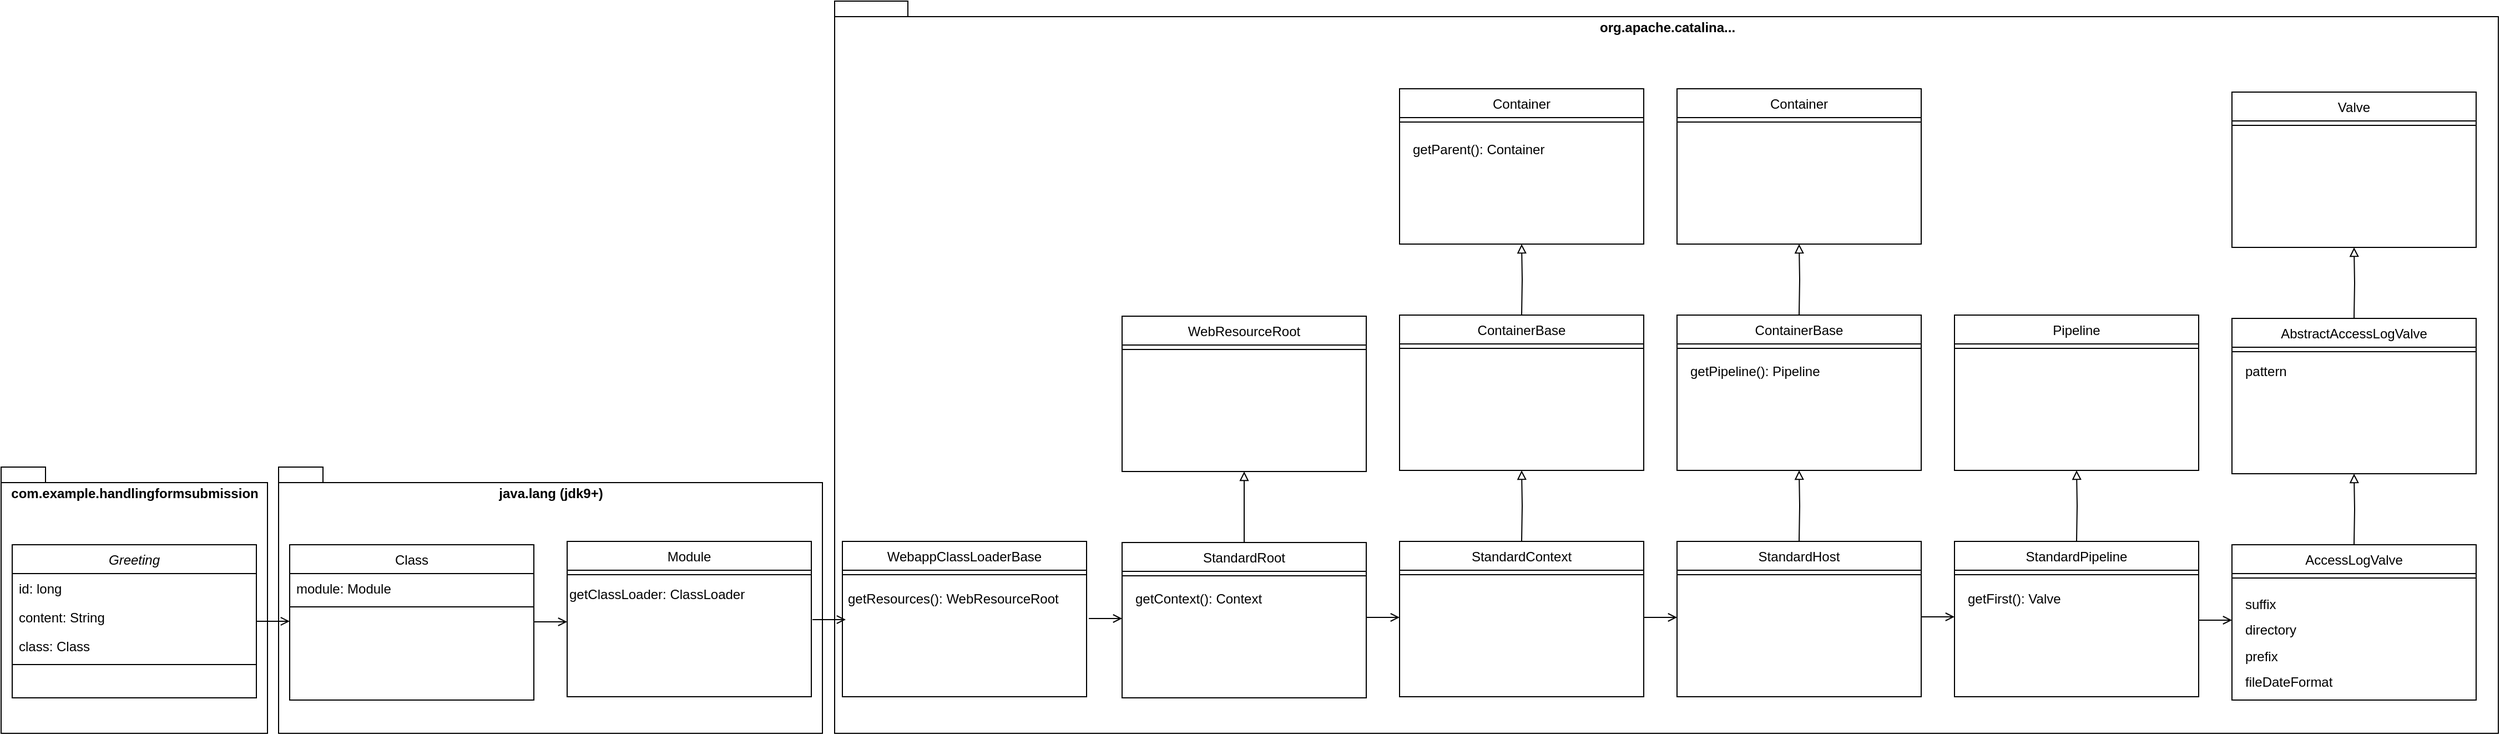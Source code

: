 <mxfile version="17.4.1" type="device"><diagram id="C5RBs43oDa-KdzZeNtuy" name="Page-1"><mxGraphModel dx="1422" dy="1921" grid="1" gridSize="10" guides="1" tooltips="1" connect="1" arrows="1" fold="1" page="1" pageScale="1" pageWidth="827" pageHeight="1169" math="0" shadow="0"><root><mxCell id="WIyWlLk6GJQsqaUBKTNV-0"/><mxCell id="WIyWlLk6GJQsqaUBKTNV-1" parent="WIyWlLk6GJQsqaUBKTNV-0"/><mxCell id="DzU3rThj1WolmO6kfmSD-20" value="&lt;span style=&quot;background-color: rgb(255 , 255 , 255)&quot;&gt;org.apache.catalina...&lt;/span&gt;" style="shape=folder;fontStyle=1;spacingTop=10;tabWidth=40;tabHeight=14;tabPosition=left;html=1;verticalAlign=top;" vertex="1" parent="WIyWlLk6GJQsqaUBKTNV-1"><mxGeometry x="811" y="-370" width="1499" height="660" as="geometry"/></mxCell><mxCell id="DzU3rThj1WolmO6kfmSD-19" value="java.lang (jdk9+)" style="shape=folder;fontStyle=1;spacingTop=10;tabWidth=40;tabHeight=14;tabPosition=left;html=1;verticalAlign=top;" vertex="1" parent="WIyWlLk6GJQsqaUBKTNV-1"><mxGeometry x="310" y="50" width="490" height="240" as="geometry"/></mxCell><mxCell id="DzU3rThj1WolmO6kfmSD-18" value="com.example.handlingformsubmission" style="shape=folder;fontStyle=1;spacingTop=10;tabWidth=40;tabHeight=14;tabPosition=left;html=1;verticalAlign=top;" vertex="1" parent="WIyWlLk6GJQsqaUBKTNV-1"><mxGeometry x="60" y="50" width="240" height="240" as="geometry"/></mxCell><mxCell id="zkfFHV4jXpPFQw0GAbJ--0" value="Greeting" style="swimlane;fontStyle=2;align=center;verticalAlign=top;childLayout=stackLayout;horizontal=1;startSize=26;horizontalStack=0;resizeParent=1;resizeLast=0;collapsible=1;marginBottom=0;rounded=0;shadow=0;strokeWidth=1;" parent="WIyWlLk6GJQsqaUBKTNV-1" vertex="1"><mxGeometry x="70" y="120" width="220" height="138" as="geometry"><mxRectangle x="230" y="140" width="160" height="26" as="alternateBounds"/></mxGeometry></mxCell><mxCell id="zkfFHV4jXpPFQw0GAbJ--1" value="id: long" style="text;align=left;verticalAlign=top;spacingLeft=4;spacingRight=4;overflow=hidden;rotatable=0;points=[[0,0.5],[1,0.5]];portConstraint=eastwest;" parent="zkfFHV4jXpPFQw0GAbJ--0" vertex="1"><mxGeometry y="26" width="220" height="26" as="geometry"/></mxCell><mxCell id="zkfFHV4jXpPFQw0GAbJ--2" value="content: String" style="text;align=left;verticalAlign=top;spacingLeft=4;spacingRight=4;overflow=hidden;rotatable=0;points=[[0,0.5],[1,0.5]];portConstraint=eastwest;rounded=0;shadow=0;html=0;" parent="zkfFHV4jXpPFQw0GAbJ--0" vertex="1"><mxGeometry y="52" width="220" height="26" as="geometry"/></mxCell><mxCell id="zkfFHV4jXpPFQw0GAbJ--3" value="class: Class" style="text;align=left;verticalAlign=top;spacingLeft=4;spacingRight=4;overflow=hidden;rotatable=0;points=[[0,0.5],[1,0.5]];portConstraint=eastwest;rounded=0;shadow=0;html=0;" parent="zkfFHV4jXpPFQw0GAbJ--0" vertex="1"><mxGeometry y="78" width="220" height="26" as="geometry"/></mxCell><mxCell id="zkfFHV4jXpPFQw0GAbJ--4" value="" style="line;html=1;strokeWidth=1;align=left;verticalAlign=middle;spacingTop=-1;spacingLeft=3;spacingRight=3;rotatable=0;labelPosition=right;points=[];portConstraint=eastwest;" parent="zkfFHV4jXpPFQw0GAbJ--0" vertex="1"><mxGeometry y="104" width="220" height="8" as="geometry"/></mxCell><mxCell id="zkfFHV4jXpPFQw0GAbJ--17" value="Class" style="swimlane;fontStyle=0;align=center;verticalAlign=top;childLayout=stackLayout;horizontal=1;startSize=26;horizontalStack=0;resizeParent=1;resizeLast=0;collapsible=1;marginBottom=0;rounded=0;shadow=0;strokeWidth=1;" parent="WIyWlLk6GJQsqaUBKTNV-1" vertex="1"><mxGeometry x="320" y="120" width="220" height="140" as="geometry"><mxRectangle x="550" y="140" width="160" height="26" as="alternateBounds"/></mxGeometry></mxCell><mxCell id="zkfFHV4jXpPFQw0GAbJ--18" value="module: Module" style="text;align=left;verticalAlign=top;spacingLeft=4;spacingRight=4;overflow=hidden;rotatable=0;points=[[0,0.5],[1,0.5]];portConstraint=eastwest;" parent="zkfFHV4jXpPFQw0GAbJ--17" vertex="1"><mxGeometry y="26" width="220" height="26" as="geometry"/></mxCell><mxCell id="zkfFHV4jXpPFQw0GAbJ--23" value="" style="line;html=1;strokeWidth=1;align=left;verticalAlign=middle;spacingTop=-1;spacingLeft=3;spacingRight=3;rotatable=0;labelPosition=right;points=[];portConstraint=eastwest;" parent="zkfFHV4jXpPFQw0GAbJ--17" vertex="1"><mxGeometry y="52" width="220" height="8" as="geometry"/></mxCell><mxCell id="zkfFHV4jXpPFQw0GAbJ--26" value="" style="endArrow=open;shadow=0;strokeWidth=1;rounded=0;endFill=1;edgeStyle=elbowEdgeStyle;elbow=vertical;" parent="WIyWlLk6GJQsqaUBKTNV-1" source="zkfFHV4jXpPFQw0GAbJ--0" target="zkfFHV4jXpPFQw0GAbJ--17" edge="1"><mxGeometry x="0.5" y="41" relative="1" as="geometry"><mxPoint x="380" y="192" as="sourcePoint"/><mxPoint x="540" y="192" as="targetPoint"/><mxPoint x="-40" y="32" as="offset"/></mxGeometry></mxCell><mxCell id="DzU3rThj1WolmO6kfmSD-3" value="Module" style="swimlane;fontStyle=0;align=center;verticalAlign=top;childLayout=stackLayout;horizontal=1;startSize=26;horizontalStack=0;resizeParent=1;resizeLast=0;collapsible=1;marginBottom=0;rounded=0;shadow=0;strokeWidth=1;" vertex="1" parent="WIyWlLk6GJQsqaUBKTNV-1"><mxGeometry x="570" y="117" width="220" height="140" as="geometry"><mxRectangle x="550" y="140" width="160" height="26" as="alternateBounds"/></mxGeometry></mxCell><mxCell id="DzU3rThj1WolmO6kfmSD-5" value="" style="line;html=1;strokeWidth=1;align=left;verticalAlign=middle;spacingTop=-1;spacingLeft=3;spacingRight=3;rotatable=0;labelPosition=right;points=[];portConstraint=eastwest;" vertex="1" parent="DzU3rThj1WolmO6kfmSD-3"><mxGeometry y="26" width="220" height="8" as="geometry"/></mxCell><mxCell id="DzU3rThj1WolmO6kfmSD-8" value="getClassLoader: ClassLoader" style="text;whiteSpace=wrap;html=1;" vertex="1" parent="DzU3rThj1WolmO6kfmSD-3"><mxGeometry y="34" width="220" height="30" as="geometry"/></mxCell><mxCell id="DzU3rThj1WolmO6kfmSD-12" value="WebappClassLoaderBase" style="swimlane;fontStyle=0;align=center;verticalAlign=top;childLayout=stackLayout;horizontal=1;startSize=26;horizontalStack=0;resizeParent=1;resizeLast=0;collapsible=1;marginBottom=0;rounded=0;shadow=0;strokeWidth=1;" vertex="1" parent="WIyWlLk6GJQsqaUBKTNV-1"><mxGeometry x="818" y="117" width="220" height="140" as="geometry"><mxRectangle x="550" y="140" width="160" height="26" as="alternateBounds"/></mxGeometry></mxCell><mxCell id="DzU3rThj1WolmO6kfmSD-13" value="" style="line;html=1;strokeWidth=1;align=left;verticalAlign=middle;spacingTop=-1;spacingLeft=3;spacingRight=3;rotatable=0;labelPosition=right;points=[];portConstraint=eastwest;" vertex="1" parent="DzU3rThj1WolmO6kfmSD-12"><mxGeometry y="26" width="220" height="8" as="geometry"/></mxCell><mxCell id="DzU3rThj1WolmO6kfmSD-15" value="" style="endArrow=open;shadow=0;strokeWidth=1;rounded=0;endFill=1;edgeStyle=elbowEdgeStyle;elbow=vertical;" edge="1" parent="WIyWlLk6GJQsqaUBKTNV-1"><mxGeometry x="0.5" y="41" relative="1" as="geometry"><mxPoint x="540" y="189.5" as="sourcePoint"/><mxPoint x="570" y="189.5" as="targetPoint"/><mxPoint x="-40" y="32" as="offset"/></mxGeometry></mxCell><mxCell id="DzU3rThj1WolmO6kfmSD-16" value="" style="endArrow=open;shadow=0;strokeWidth=1;rounded=0;endFill=1;edgeStyle=elbowEdgeStyle;elbow=vertical;" edge="1" parent="WIyWlLk6GJQsqaUBKTNV-1"><mxGeometry x="0.5" y="41" relative="1" as="geometry"><mxPoint x="791" y="187.5" as="sourcePoint"/><mxPoint x="821" y="187.5" as="targetPoint"/><mxPoint x="-40" y="32" as="offset"/></mxGeometry></mxCell><mxCell id="DzU3rThj1WolmO6kfmSD-21" value="getResources(): WebResourceRoot" style="text;whiteSpace=wrap;html=1;" vertex="1" parent="WIyWlLk6GJQsqaUBKTNV-1"><mxGeometry x="821" y="155" width="220" height="30" as="geometry"/></mxCell><mxCell id="DzU3rThj1WolmO6kfmSD-22" value="WebResourceRoot" style="swimlane;fontStyle=0;align=center;verticalAlign=top;childLayout=stackLayout;horizontal=1;startSize=26;horizontalStack=0;resizeParent=1;resizeLast=0;collapsible=1;marginBottom=0;rounded=0;shadow=0;strokeWidth=1;" vertex="1" parent="WIyWlLk6GJQsqaUBKTNV-1"><mxGeometry x="1070" y="-86" width="220" height="140" as="geometry"><mxRectangle x="550" y="140" width="160" height="26" as="alternateBounds"/></mxGeometry></mxCell><mxCell id="DzU3rThj1WolmO6kfmSD-23" value="" style="line;html=1;strokeWidth=1;align=left;verticalAlign=middle;spacingTop=-1;spacingLeft=3;spacingRight=3;rotatable=0;labelPosition=right;points=[];portConstraint=eastwest;" vertex="1" parent="DzU3rThj1WolmO6kfmSD-22"><mxGeometry y="26" width="220" height="8" as="geometry"/></mxCell><mxCell id="DzU3rThj1WolmO6kfmSD-24" style="edgeStyle=orthogonalEdgeStyle;rounded=0;orthogonalLoop=1;jettySize=auto;html=1;entryX=0.5;entryY=1;entryDx=0;entryDy=0;endArrow=block;endFill=0;" edge="1" parent="WIyWlLk6GJQsqaUBKTNV-1" source="DzU3rThj1WolmO6kfmSD-25" target="DzU3rThj1WolmO6kfmSD-22"><mxGeometry relative="1" as="geometry"/></mxCell><mxCell id="DzU3rThj1WolmO6kfmSD-25" value="StandardRoot" style="swimlane;fontStyle=0;align=center;verticalAlign=top;childLayout=stackLayout;horizontal=1;startSize=26;horizontalStack=0;resizeParent=1;resizeLast=0;collapsible=1;marginBottom=0;rounded=0;shadow=0;strokeWidth=1;" vertex="1" parent="WIyWlLk6GJQsqaUBKTNV-1"><mxGeometry x="1070" y="118" width="220" height="140" as="geometry"><mxRectangle x="550" y="140" width="160" height="26" as="alternateBounds"/></mxGeometry></mxCell><mxCell id="DzU3rThj1WolmO6kfmSD-26" value="" style="line;html=1;strokeWidth=1;align=left;verticalAlign=middle;spacingTop=-1;spacingLeft=3;spacingRight=3;rotatable=0;labelPosition=right;points=[];portConstraint=eastwest;" vertex="1" parent="DzU3rThj1WolmO6kfmSD-25"><mxGeometry y="26" width="220" height="8" as="geometry"/></mxCell><mxCell id="DzU3rThj1WolmO6kfmSD-27" value="" style="endArrow=open;shadow=0;strokeWidth=1;rounded=0;endFill=1;edgeStyle=elbowEdgeStyle;elbow=vertical;" edge="1" parent="WIyWlLk6GJQsqaUBKTNV-1"><mxGeometry x="0.5" y="41" relative="1" as="geometry"><mxPoint x="1040" y="186.5" as="sourcePoint"/><mxPoint x="1070" y="186.5" as="targetPoint"/><mxPoint x="-40" y="32" as="offset"/></mxGeometry></mxCell><mxCell id="DzU3rThj1WolmO6kfmSD-28" value="getContext(): Context" style="text;whiteSpace=wrap;html=1;" vertex="1" parent="WIyWlLk6GJQsqaUBKTNV-1"><mxGeometry x="1080" y="155" width="140" height="30" as="geometry"/></mxCell><mxCell id="DzU3rThj1WolmO6kfmSD-29" value="StandardContext" style="swimlane;fontStyle=0;align=center;verticalAlign=top;childLayout=stackLayout;horizontal=1;startSize=26;horizontalStack=0;resizeParent=1;resizeLast=0;collapsible=1;marginBottom=0;rounded=0;shadow=0;strokeWidth=1;" vertex="1" parent="WIyWlLk6GJQsqaUBKTNV-1"><mxGeometry x="1320" y="117" width="220" height="140" as="geometry"><mxRectangle x="550" y="140" width="160" height="26" as="alternateBounds"/></mxGeometry></mxCell><mxCell id="DzU3rThj1WolmO6kfmSD-30" value="" style="line;html=1;strokeWidth=1;align=left;verticalAlign=middle;spacingTop=-1;spacingLeft=3;spacingRight=3;rotatable=0;labelPosition=right;points=[];portConstraint=eastwest;" vertex="1" parent="DzU3rThj1WolmO6kfmSD-29"><mxGeometry y="26" width="220" height="8" as="geometry"/></mxCell><mxCell id="DzU3rThj1WolmO6kfmSD-31" value="" style="endArrow=open;shadow=0;strokeWidth=1;rounded=0;endFill=1;edgeStyle=elbowEdgeStyle;elbow=vertical;" edge="1" parent="WIyWlLk6GJQsqaUBKTNV-1"><mxGeometry x="0.5" y="41" relative="1" as="geometry"><mxPoint x="1290" y="185.5" as="sourcePoint"/><mxPoint x="1320" y="185.5" as="targetPoint"/><mxPoint x="-40" y="32" as="offset"/></mxGeometry></mxCell><mxCell id="DzU3rThj1WolmO6kfmSD-32" value="ContainerBase" style="swimlane;fontStyle=0;align=center;verticalAlign=top;childLayout=stackLayout;horizontal=1;startSize=26;horizontalStack=0;resizeParent=1;resizeLast=0;collapsible=1;marginBottom=0;rounded=0;shadow=0;strokeWidth=1;" vertex="1" parent="WIyWlLk6GJQsqaUBKTNV-1"><mxGeometry x="1320" y="-87" width="220" height="140" as="geometry"><mxRectangle x="550" y="140" width="160" height="26" as="alternateBounds"/></mxGeometry></mxCell><mxCell id="DzU3rThj1WolmO6kfmSD-33" value="" style="line;html=1;strokeWidth=1;align=left;verticalAlign=middle;spacingTop=-1;spacingLeft=3;spacingRight=3;rotatable=0;labelPosition=right;points=[];portConstraint=eastwest;" vertex="1" parent="DzU3rThj1WolmO6kfmSD-32"><mxGeometry y="26" width="220" height="8" as="geometry"/></mxCell><mxCell id="DzU3rThj1WolmO6kfmSD-34" style="edgeStyle=orthogonalEdgeStyle;rounded=0;orthogonalLoop=1;jettySize=auto;html=1;entryX=0.5;entryY=1;entryDx=0;entryDy=0;endArrow=block;endFill=0;" edge="1" parent="WIyWlLk6GJQsqaUBKTNV-1" target="DzU3rThj1WolmO6kfmSD-32"><mxGeometry relative="1" as="geometry"><mxPoint x="1430" y="117" as="sourcePoint"/></mxGeometry></mxCell><mxCell id="DzU3rThj1WolmO6kfmSD-35" value="Container" style="swimlane;fontStyle=0;align=center;verticalAlign=top;childLayout=stackLayout;horizontal=1;startSize=26;horizontalStack=0;resizeParent=1;resizeLast=0;collapsible=1;marginBottom=0;rounded=0;shadow=0;strokeWidth=1;" vertex="1" parent="WIyWlLk6GJQsqaUBKTNV-1"><mxGeometry x="1320" y="-291" width="220" height="140" as="geometry"><mxRectangle x="550" y="140" width="160" height="26" as="alternateBounds"/></mxGeometry></mxCell><mxCell id="DzU3rThj1WolmO6kfmSD-36" value="" style="line;html=1;strokeWidth=1;align=left;verticalAlign=middle;spacingTop=-1;spacingLeft=3;spacingRight=3;rotatable=0;labelPosition=right;points=[];portConstraint=eastwest;" vertex="1" parent="DzU3rThj1WolmO6kfmSD-35"><mxGeometry y="26" width="220" height="8" as="geometry"/></mxCell><mxCell id="DzU3rThj1WolmO6kfmSD-37" style="edgeStyle=orthogonalEdgeStyle;rounded=0;orthogonalLoop=1;jettySize=auto;html=1;entryX=0.5;entryY=1;entryDx=0;entryDy=0;endArrow=block;endFill=0;" edge="1" parent="WIyWlLk6GJQsqaUBKTNV-1" target="DzU3rThj1WolmO6kfmSD-35"><mxGeometry relative="1" as="geometry"><mxPoint x="1430" y="-87" as="sourcePoint"/></mxGeometry></mxCell><mxCell id="DzU3rThj1WolmO6kfmSD-38" value="getParent(): Container" style="text;whiteSpace=wrap;html=1;" vertex="1" parent="WIyWlLk6GJQsqaUBKTNV-1"><mxGeometry x="1330" y="-250" width="150" height="30" as="geometry"/></mxCell><mxCell id="DzU3rThj1WolmO6kfmSD-39" value="StandardHost" style="swimlane;fontStyle=0;align=center;verticalAlign=top;childLayout=stackLayout;horizontal=1;startSize=26;horizontalStack=0;resizeParent=1;resizeLast=0;collapsible=1;marginBottom=0;rounded=0;shadow=0;strokeWidth=1;" vertex="1" parent="WIyWlLk6GJQsqaUBKTNV-1"><mxGeometry x="1570" y="117" width="220" height="140" as="geometry"><mxRectangle x="550" y="140" width="160" height="26" as="alternateBounds"/></mxGeometry></mxCell><mxCell id="DzU3rThj1WolmO6kfmSD-40" value="" style="line;html=1;strokeWidth=1;align=left;verticalAlign=middle;spacingTop=-1;spacingLeft=3;spacingRight=3;rotatable=0;labelPosition=right;points=[];portConstraint=eastwest;" vertex="1" parent="DzU3rThj1WolmO6kfmSD-39"><mxGeometry y="26" width="220" height="8" as="geometry"/></mxCell><mxCell id="DzU3rThj1WolmO6kfmSD-41" value="" style="endArrow=open;shadow=0;strokeWidth=1;rounded=0;endFill=1;edgeStyle=elbowEdgeStyle;elbow=vertical;" edge="1" parent="WIyWlLk6GJQsqaUBKTNV-1"><mxGeometry x="0.5" y="41" relative="1" as="geometry"><mxPoint x="1540" y="185.5" as="sourcePoint"/><mxPoint x="1570" y="185.5" as="targetPoint"/><mxPoint x="-40" y="32" as="offset"/></mxGeometry></mxCell><mxCell id="DzU3rThj1WolmO6kfmSD-42" value="ContainerBase" style="swimlane;fontStyle=0;align=center;verticalAlign=top;childLayout=stackLayout;horizontal=1;startSize=26;horizontalStack=0;resizeParent=1;resizeLast=0;collapsible=1;marginBottom=0;rounded=0;shadow=0;strokeWidth=1;" vertex="1" parent="WIyWlLk6GJQsqaUBKTNV-1"><mxGeometry x="1570" y="-87" width="220" height="140" as="geometry"><mxRectangle x="550" y="140" width="160" height="26" as="alternateBounds"/></mxGeometry></mxCell><mxCell id="DzU3rThj1WolmO6kfmSD-43" value="" style="line;html=1;strokeWidth=1;align=left;verticalAlign=middle;spacingTop=-1;spacingLeft=3;spacingRight=3;rotatable=0;labelPosition=right;points=[];portConstraint=eastwest;" vertex="1" parent="DzU3rThj1WolmO6kfmSD-42"><mxGeometry y="26" width="220" height="8" as="geometry"/></mxCell><mxCell id="DzU3rThj1WolmO6kfmSD-44" style="edgeStyle=orthogonalEdgeStyle;rounded=0;orthogonalLoop=1;jettySize=auto;html=1;entryX=0.5;entryY=1;entryDx=0;entryDy=0;endArrow=block;endFill=0;" edge="1" parent="WIyWlLk6GJQsqaUBKTNV-1" target="DzU3rThj1WolmO6kfmSD-42"><mxGeometry relative="1" as="geometry"><mxPoint x="1680" y="117" as="sourcePoint"/></mxGeometry></mxCell><mxCell id="DzU3rThj1WolmO6kfmSD-45" value="Container" style="swimlane;fontStyle=0;align=center;verticalAlign=top;childLayout=stackLayout;horizontal=1;startSize=26;horizontalStack=0;resizeParent=1;resizeLast=0;collapsible=1;marginBottom=0;rounded=0;shadow=0;strokeWidth=1;" vertex="1" parent="WIyWlLk6GJQsqaUBKTNV-1"><mxGeometry x="1570" y="-291" width="220" height="140" as="geometry"><mxRectangle x="550" y="140" width="160" height="26" as="alternateBounds"/></mxGeometry></mxCell><mxCell id="DzU3rThj1WolmO6kfmSD-46" value="" style="line;html=1;strokeWidth=1;align=left;verticalAlign=middle;spacingTop=-1;spacingLeft=3;spacingRight=3;rotatable=0;labelPosition=right;points=[];portConstraint=eastwest;" vertex="1" parent="DzU3rThj1WolmO6kfmSD-45"><mxGeometry y="26" width="220" height="8" as="geometry"/></mxCell><mxCell id="DzU3rThj1WolmO6kfmSD-47" style="edgeStyle=orthogonalEdgeStyle;rounded=0;orthogonalLoop=1;jettySize=auto;html=1;entryX=0.5;entryY=1;entryDx=0;entryDy=0;endArrow=block;endFill=0;" edge="1" parent="WIyWlLk6GJQsqaUBKTNV-1" target="DzU3rThj1WolmO6kfmSD-45"><mxGeometry relative="1" as="geometry"><mxPoint x="1680" y="-87" as="sourcePoint"/></mxGeometry></mxCell><mxCell id="DzU3rThj1WolmO6kfmSD-48" value="getPipeline(): Pipeline" style="text;whiteSpace=wrap;html=1;" vertex="1" parent="WIyWlLk6GJQsqaUBKTNV-1"><mxGeometry x="1580" y="-50" width="150" height="30" as="geometry"/></mxCell><mxCell id="DzU3rThj1WolmO6kfmSD-49" value="StandardPipeline" style="swimlane;fontStyle=0;align=center;verticalAlign=top;childLayout=stackLayout;horizontal=1;startSize=26;horizontalStack=0;resizeParent=1;resizeLast=0;collapsible=1;marginBottom=0;rounded=0;shadow=0;strokeWidth=1;" vertex="1" parent="WIyWlLk6GJQsqaUBKTNV-1"><mxGeometry x="1820" y="117" width="220" height="140" as="geometry"><mxRectangle x="550" y="140" width="160" height="26" as="alternateBounds"/></mxGeometry></mxCell><mxCell id="DzU3rThj1WolmO6kfmSD-50" value="" style="line;html=1;strokeWidth=1;align=left;verticalAlign=middle;spacingTop=-1;spacingLeft=3;spacingRight=3;rotatable=0;labelPosition=right;points=[];portConstraint=eastwest;" vertex="1" parent="DzU3rThj1WolmO6kfmSD-49"><mxGeometry y="26" width="220" height="8" as="geometry"/></mxCell><mxCell id="DzU3rThj1WolmO6kfmSD-51" value="Pipeline" style="swimlane;fontStyle=0;align=center;verticalAlign=top;childLayout=stackLayout;horizontal=1;startSize=26;horizontalStack=0;resizeParent=1;resizeLast=0;collapsible=1;marginBottom=0;rounded=0;shadow=0;strokeWidth=1;" vertex="1" parent="WIyWlLk6GJQsqaUBKTNV-1"><mxGeometry x="1820" y="-87" width="220" height="140" as="geometry"><mxRectangle x="550" y="140" width="160" height="26" as="alternateBounds"/></mxGeometry></mxCell><mxCell id="DzU3rThj1WolmO6kfmSD-52" value="" style="line;html=1;strokeWidth=1;align=left;verticalAlign=middle;spacingTop=-1;spacingLeft=3;spacingRight=3;rotatable=0;labelPosition=right;points=[];portConstraint=eastwest;" vertex="1" parent="DzU3rThj1WolmO6kfmSD-51"><mxGeometry y="26" width="220" height="8" as="geometry"/></mxCell><mxCell id="DzU3rThj1WolmO6kfmSD-53" style="edgeStyle=orthogonalEdgeStyle;rounded=0;orthogonalLoop=1;jettySize=auto;html=1;entryX=0.5;entryY=1;entryDx=0;entryDy=0;endArrow=block;endFill=0;" edge="1" parent="WIyWlLk6GJQsqaUBKTNV-1" target="DzU3rThj1WolmO6kfmSD-51"><mxGeometry relative="1" as="geometry"><mxPoint x="1930" y="117" as="sourcePoint"/></mxGeometry></mxCell><mxCell id="DzU3rThj1WolmO6kfmSD-54" value="" style="endArrow=open;shadow=0;strokeWidth=1;rounded=0;endFill=1;edgeStyle=elbowEdgeStyle;elbow=vertical;" edge="1" parent="WIyWlLk6GJQsqaUBKTNV-1"><mxGeometry x="0.5" y="41" relative="1" as="geometry"><mxPoint x="1790" y="185" as="sourcePoint"/><mxPoint x="1820" y="185" as="targetPoint"/><mxPoint x="-40" y="32" as="offset"/></mxGeometry></mxCell><mxCell id="DzU3rThj1WolmO6kfmSD-55" value="getFirst(): Valve" style="text;whiteSpace=wrap;html=1;" vertex="1" parent="WIyWlLk6GJQsqaUBKTNV-1"><mxGeometry x="1830" y="155" width="110" height="30" as="geometry"/></mxCell><mxCell id="DzU3rThj1WolmO6kfmSD-56" value="AccessLogValve" style="swimlane;fontStyle=0;align=center;verticalAlign=top;childLayout=stackLayout;horizontal=1;startSize=26;horizontalStack=0;resizeParent=1;resizeLast=0;collapsible=1;marginBottom=0;rounded=0;shadow=0;strokeWidth=1;" vertex="1" parent="WIyWlLk6GJQsqaUBKTNV-1"><mxGeometry x="2070" y="120" width="220" height="140" as="geometry"><mxRectangle x="550" y="140" width="160" height="26" as="alternateBounds"/></mxGeometry></mxCell><mxCell id="DzU3rThj1WolmO6kfmSD-57" value="" style="line;html=1;strokeWidth=1;align=left;verticalAlign=middle;spacingTop=-1;spacingLeft=3;spacingRight=3;rotatable=0;labelPosition=right;points=[];portConstraint=eastwest;" vertex="1" parent="DzU3rThj1WolmO6kfmSD-56"><mxGeometry y="26" width="220" height="8" as="geometry"/></mxCell><mxCell id="DzU3rThj1WolmO6kfmSD-58" value="AbstractAccessLogValve" style="swimlane;fontStyle=0;align=center;verticalAlign=top;childLayout=stackLayout;horizontal=1;startSize=26;horizontalStack=0;resizeParent=1;resizeLast=0;collapsible=1;marginBottom=0;rounded=0;shadow=0;strokeWidth=1;" vertex="1" parent="WIyWlLk6GJQsqaUBKTNV-1"><mxGeometry x="2070" y="-84" width="220" height="140" as="geometry"><mxRectangle x="550" y="140" width="160" height="26" as="alternateBounds"/></mxGeometry></mxCell><mxCell id="DzU3rThj1WolmO6kfmSD-59" value="" style="line;html=1;strokeWidth=1;align=left;verticalAlign=middle;spacingTop=-1;spacingLeft=3;spacingRight=3;rotatable=0;labelPosition=right;points=[];portConstraint=eastwest;" vertex="1" parent="DzU3rThj1WolmO6kfmSD-58"><mxGeometry y="26" width="220" height="8" as="geometry"/></mxCell><mxCell id="DzU3rThj1WolmO6kfmSD-60" style="edgeStyle=orthogonalEdgeStyle;rounded=0;orthogonalLoop=1;jettySize=auto;html=1;entryX=0.5;entryY=1;entryDx=0;entryDy=0;endArrow=block;endFill=0;" edge="1" parent="WIyWlLk6GJQsqaUBKTNV-1" target="DzU3rThj1WolmO6kfmSD-58"><mxGeometry relative="1" as="geometry"><mxPoint x="2180" y="120" as="sourcePoint"/></mxGeometry></mxCell><mxCell id="DzU3rThj1WolmO6kfmSD-61" value="" style="endArrow=open;shadow=0;strokeWidth=1;rounded=0;endFill=1;edgeStyle=elbowEdgeStyle;elbow=vertical;" edge="1" parent="WIyWlLk6GJQsqaUBKTNV-1"><mxGeometry x="0.5" y="41" relative="1" as="geometry"><mxPoint x="2040" y="188" as="sourcePoint"/><mxPoint x="2070" y="188" as="targetPoint"/><mxPoint x="-40" y="32" as="offset"/></mxGeometry></mxCell><mxCell id="DzU3rThj1WolmO6kfmSD-62" value="Valve" style="swimlane;fontStyle=0;align=center;verticalAlign=top;childLayout=stackLayout;horizontal=1;startSize=26;horizontalStack=0;resizeParent=1;resizeLast=0;collapsible=1;marginBottom=0;rounded=0;shadow=0;strokeWidth=1;" vertex="1" parent="WIyWlLk6GJQsqaUBKTNV-1"><mxGeometry x="2070" y="-288" width="220" height="140" as="geometry"><mxRectangle x="550" y="140" width="160" height="26" as="alternateBounds"/></mxGeometry></mxCell><mxCell id="DzU3rThj1WolmO6kfmSD-63" value="" style="line;html=1;strokeWidth=1;align=left;verticalAlign=middle;spacingTop=-1;spacingLeft=3;spacingRight=3;rotatable=0;labelPosition=right;points=[];portConstraint=eastwest;" vertex="1" parent="DzU3rThj1WolmO6kfmSD-62"><mxGeometry y="26" width="220" height="8" as="geometry"/></mxCell><mxCell id="DzU3rThj1WolmO6kfmSD-64" style="edgeStyle=orthogonalEdgeStyle;rounded=0;orthogonalLoop=1;jettySize=auto;html=1;entryX=0.5;entryY=1;entryDx=0;entryDy=0;endArrow=block;endFill=0;" edge="1" parent="WIyWlLk6GJQsqaUBKTNV-1" target="DzU3rThj1WolmO6kfmSD-62"><mxGeometry relative="1" as="geometry"><mxPoint x="2180" y="-84" as="sourcePoint"/></mxGeometry></mxCell><mxCell id="DzU3rThj1WolmO6kfmSD-65" value="pattern" style="text;whiteSpace=wrap;html=1;" vertex="1" parent="WIyWlLk6GJQsqaUBKTNV-1"><mxGeometry x="2080" y="-50" width="60" height="30" as="geometry"/></mxCell><mxCell id="DzU3rThj1WolmO6kfmSD-66" value="suffix" style="text;whiteSpace=wrap;html=1;" vertex="1" parent="WIyWlLk6GJQsqaUBKTNV-1"><mxGeometry x="2080" y="160" width="50" height="30" as="geometry"/></mxCell><mxCell id="DzU3rThj1WolmO6kfmSD-67" value="directory" style="text;whiteSpace=wrap;html=1;" vertex="1" parent="WIyWlLk6GJQsqaUBKTNV-1"><mxGeometry x="2080" y="183" width="70" height="30" as="geometry"/></mxCell><mxCell id="DzU3rThj1WolmO6kfmSD-68" value="prefix" style="text;whiteSpace=wrap;html=1;" vertex="1" parent="WIyWlLk6GJQsqaUBKTNV-1"><mxGeometry x="2080" y="207" width="50" height="30" as="geometry"/></mxCell><mxCell id="DzU3rThj1WolmO6kfmSD-69" value="fileDateFormat" style="text;whiteSpace=wrap;html=1;" vertex="1" parent="WIyWlLk6GJQsqaUBKTNV-1"><mxGeometry x="2080" y="230" width="110" height="30" as="geometry"/></mxCell></root></mxGraphModel></diagram></mxfile>